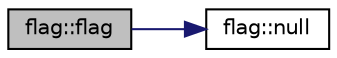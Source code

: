 digraph "flag::flag"
{
  edge [fontname="Helvetica",fontsize="10",labelfontname="Helvetica",labelfontsize="10"];
  node [fontname="Helvetica",fontsize="10",shape=record];
  rankdir="LR";
  Node0 [label="flag::flag",height=0.2,width=0.4,color="black", fillcolor="grey75", style="filled", fontcolor="black"];
  Node0 -> Node1 [color="midnightblue",fontsize="10",style="solid",fontname="Helvetica"];
  Node1 [label="flag::null",height=0.2,width=0.4,color="black", fillcolor="white", style="filled",URL="$d8/d06/classflag.html#aca06508fba1f69355f26c2e4cfc1f9b7"];
}
